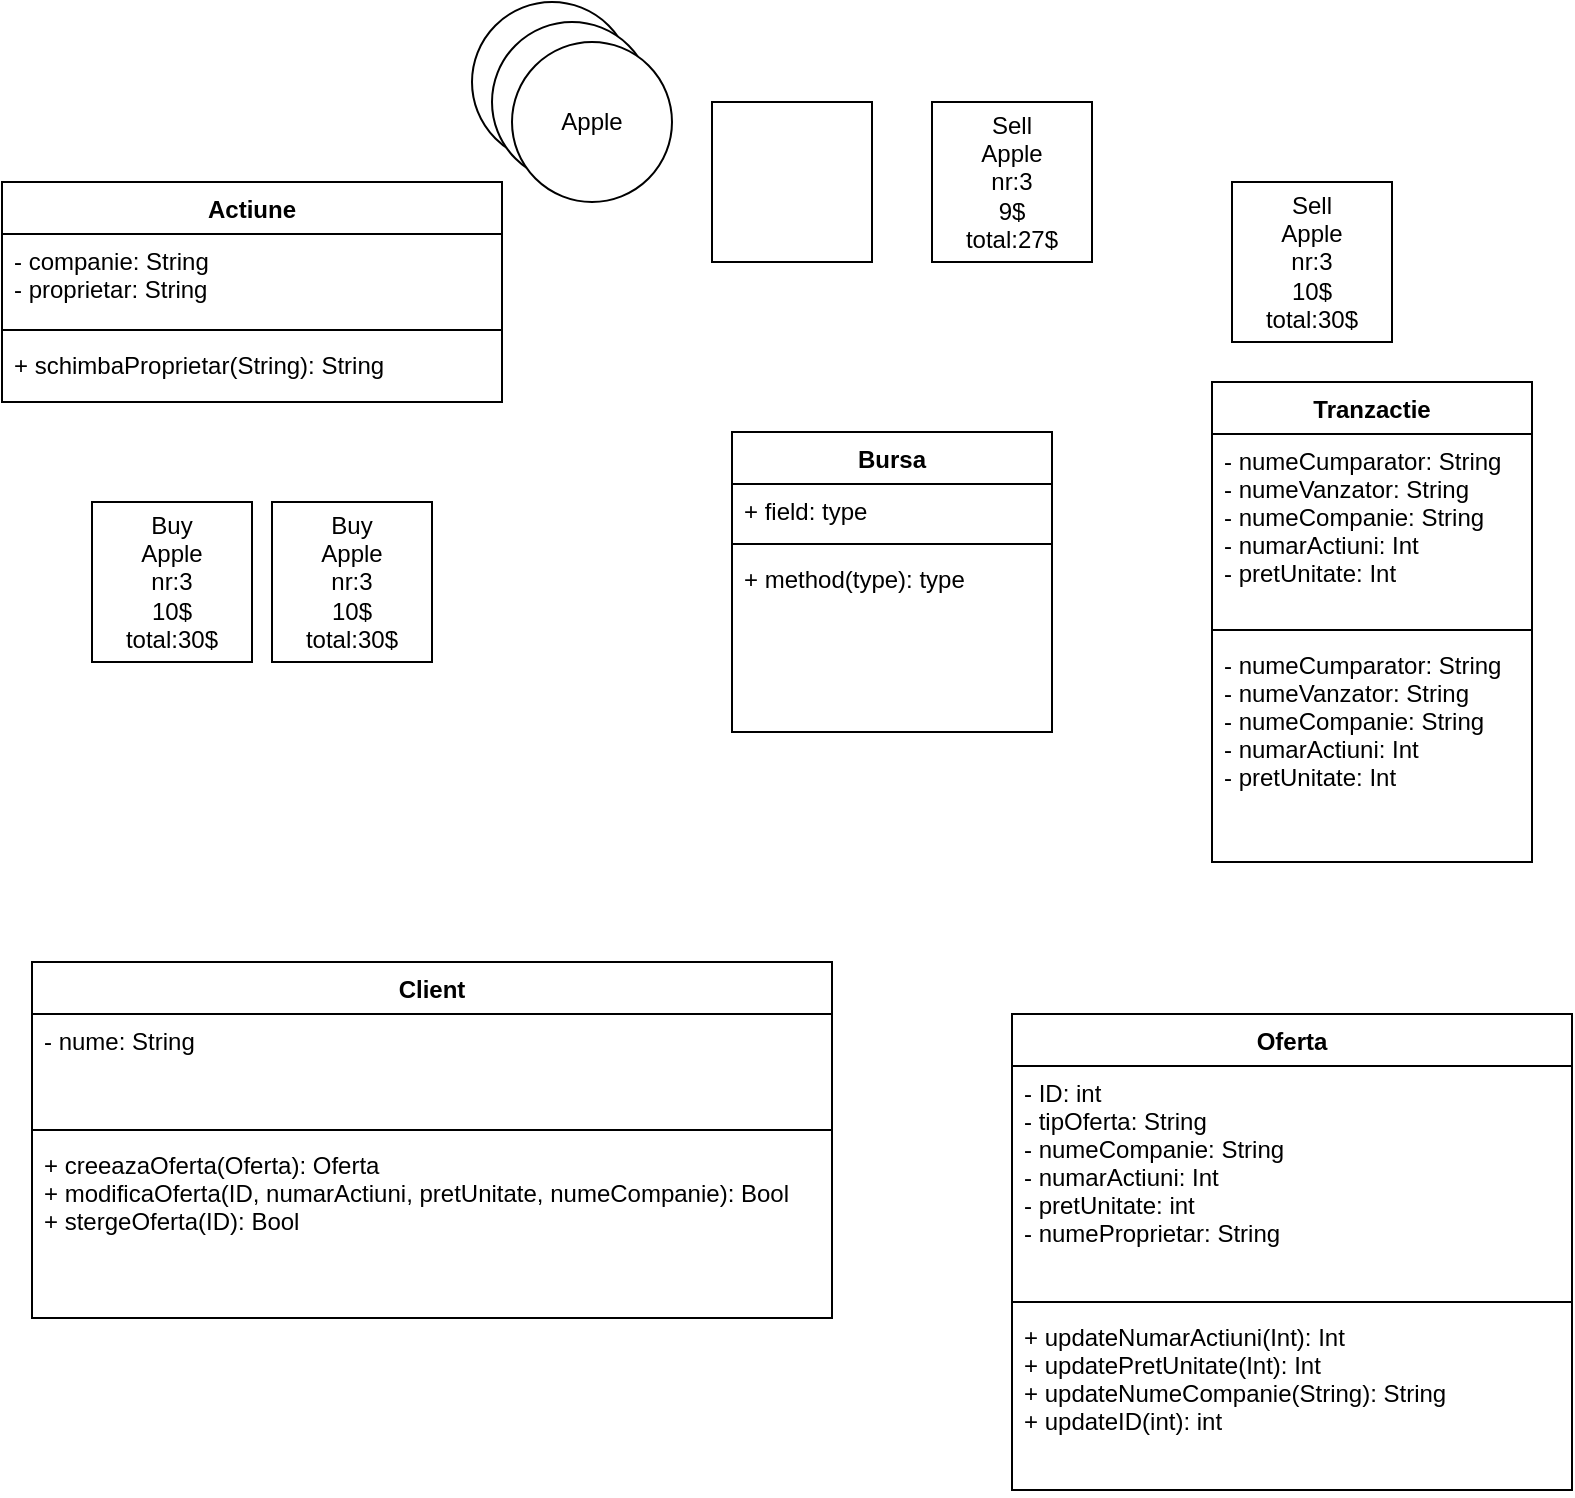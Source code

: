 <mxfile version="12.1.0" type="github" pages="1"><diagram id="9Xd_H_KQtADNy7eV2fk2" name="Page-1"><mxGraphModel dx="1408" dy="1886" grid="1" gridSize="10" guides="1" tooltips="1" connect="1" arrows="1" fold="1" page="1" pageScale="1" pageWidth="850" pageHeight="1100" math="0" shadow="0"><root><mxCell id="0"/><mxCell id="1" parent="0"/><mxCell id="iTe81DwroU4sXbAUzNBc-4" value="Bursa&#10;" style="swimlane;fontStyle=1;align=center;verticalAlign=top;childLayout=stackLayout;horizontal=1;startSize=26;horizontalStack=0;resizeParent=1;resizeParentMax=0;resizeLast=0;collapsible=1;marginBottom=0;" vertex="1" parent="1"><mxGeometry x="380" y="145" width="160" height="150" as="geometry"/></mxCell><mxCell id="iTe81DwroU4sXbAUzNBc-5" value="+ field: type" style="text;strokeColor=none;fillColor=none;align=left;verticalAlign=top;spacingLeft=4;spacingRight=4;overflow=hidden;rotatable=0;points=[[0,0.5],[1,0.5]];portConstraint=eastwest;" vertex="1" parent="iTe81DwroU4sXbAUzNBc-4"><mxGeometry y="26" width="160" height="26" as="geometry"/></mxCell><mxCell id="iTe81DwroU4sXbAUzNBc-6" value="" style="line;strokeWidth=1;fillColor=none;align=left;verticalAlign=middle;spacingTop=-1;spacingLeft=3;spacingRight=3;rotatable=0;labelPosition=right;points=[];portConstraint=eastwest;" vertex="1" parent="iTe81DwroU4sXbAUzNBc-4"><mxGeometry y="52" width="160" height="8" as="geometry"/></mxCell><mxCell id="iTe81DwroU4sXbAUzNBc-7" value="+ method(type): type" style="text;strokeColor=none;fillColor=none;align=left;verticalAlign=top;spacingLeft=4;spacingRight=4;overflow=hidden;rotatable=0;points=[[0,0.5],[1,0.5]];portConstraint=eastwest;" vertex="1" parent="iTe81DwroU4sXbAUzNBc-4"><mxGeometry y="60" width="160" height="90" as="geometry"/></mxCell><mxCell id="iTe81DwroU4sXbAUzNBc-10" value="Buy&lt;br&gt;Apple&lt;br&gt;nr:3&lt;br&gt;10$&lt;br&gt;total:30$" style="whiteSpace=wrap;html=1;aspect=fixed;" vertex="1" parent="1"><mxGeometry x="60" y="180" width="80" height="80" as="geometry"/></mxCell><mxCell id="iTe81DwroU4sXbAUzNBc-11" value="" style="whiteSpace=wrap;html=1;aspect=fixed;" vertex="1" parent="1"><mxGeometry x="370" y="-20" width="80" height="80" as="geometry"/></mxCell><mxCell id="iTe81DwroU4sXbAUzNBc-12" value="Sell&lt;br&gt;Apple&lt;br&gt;nr:3&lt;br&gt;10$&lt;br&gt;total:30$" style="whiteSpace=wrap;html=1;aspect=fixed;" vertex="1" parent="1"><mxGeometry x="630" y="20" width="80" height="80" as="geometry"/></mxCell><mxCell id="iTe81DwroU4sXbAUzNBc-13" value="Sell&lt;br&gt;Apple&lt;br&gt;nr:3&lt;br&gt;9$&lt;br&gt;total:27$" style="whiteSpace=wrap;html=1;aspect=fixed;" vertex="1" parent="1"><mxGeometry x="480" y="-20" width="80" height="80" as="geometry"/></mxCell><mxCell id="iTe81DwroU4sXbAUzNBc-14" value="Apple" style="ellipse;whiteSpace=wrap;html=1;aspect=fixed;" vertex="1" parent="1"><mxGeometry x="250" y="-70" width="80" height="80" as="geometry"/></mxCell><mxCell id="iTe81DwroU4sXbAUzNBc-15" value="Apple" style="ellipse;whiteSpace=wrap;html=1;aspect=fixed;" vertex="1" parent="1"><mxGeometry x="260" y="-60" width="80" height="80" as="geometry"/></mxCell><mxCell id="iTe81DwroU4sXbAUzNBc-16" value="Apple" style="ellipse;whiteSpace=wrap;html=1;aspect=fixed;" vertex="1" parent="1"><mxGeometry x="270" y="-50" width="80" height="80" as="geometry"/></mxCell><mxCell id="iTe81DwroU4sXbAUzNBc-18" value="Actiune" style="swimlane;fontStyle=1;align=center;verticalAlign=top;childLayout=stackLayout;horizontal=1;startSize=26;horizontalStack=0;resizeParent=1;resizeParentMax=0;resizeLast=0;collapsible=1;marginBottom=0;" vertex="1" parent="1"><mxGeometry x="15" y="20" width="250" height="110" as="geometry"/></mxCell><mxCell id="iTe81DwroU4sXbAUzNBc-19" value="- companie: String&#10;- proprietar: String" style="text;strokeColor=none;fillColor=none;align=left;verticalAlign=top;spacingLeft=4;spacingRight=4;overflow=hidden;rotatable=0;points=[[0,0.5],[1,0.5]];portConstraint=eastwest;" vertex="1" parent="iTe81DwroU4sXbAUzNBc-18"><mxGeometry y="26" width="250" height="44" as="geometry"/></mxCell><mxCell id="iTe81DwroU4sXbAUzNBc-20" value="" style="line;strokeWidth=1;fillColor=none;align=left;verticalAlign=middle;spacingTop=-1;spacingLeft=3;spacingRight=3;rotatable=0;labelPosition=right;points=[];portConstraint=eastwest;" vertex="1" parent="iTe81DwroU4sXbAUzNBc-18"><mxGeometry y="70" width="250" height="8" as="geometry"/></mxCell><mxCell id="iTe81DwroU4sXbAUzNBc-21" value="+ schimbaProprietar(String): String" style="text;strokeColor=none;fillColor=none;align=left;verticalAlign=top;spacingLeft=4;spacingRight=4;overflow=hidden;rotatable=0;points=[[0,0.5],[1,0.5]];portConstraint=eastwest;" vertex="1" parent="iTe81DwroU4sXbAUzNBc-18"><mxGeometry y="78" width="250" height="32" as="geometry"/></mxCell><mxCell id="iTe81DwroU4sXbAUzNBc-22" value="Client" style="swimlane;fontStyle=1;align=center;verticalAlign=top;childLayout=stackLayout;horizontal=1;startSize=26;horizontalStack=0;resizeParent=1;resizeParentMax=0;resizeLast=0;collapsible=1;marginBottom=0;" vertex="1" parent="1"><mxGeometry x="30" y="410" width="400" height="178" as="geometry"/></mxCell><mxCell id="iTe81DwroU4sXbAUzNBc-23" value="- nume: String" style="text;strokeColor=none;fillColor=none;align=left;verticalAlign=top;spacingLeft=4;spacingRight=4;overflow=hidden;rotatable=0;points=[[0,0.5],[1,0.5]];portConstraint=eastwest;" vertex="1" parent="iTe81DwroU4sXbAUzNBc-22"><mxGeometry y="26" width="400" height="54" as="geometry"/></mxCell><mxCell id="iTe81DwroU4sXbAUzNBc-24" value="" style="line;strokeWidth=1;fillColor=none;align=left;verticalAlign=middle;spacingTop=-1;spacingLeft=3;spacingRight=3;rotatable=0;labelPosition=right;points=[];portConstraint=eastwest;" vertex="1" parent="iTe81DwroU4sXbAUzNBc-22"><mxGeometry y="80" width="400" height="8" as="geometry"/></mxCell><mxCell id="iTe81DwroU4sXbAUzNBc-25" value="+ creeazaOferta(Oferta): Oferta&#10;+ modificaOferta(ID, numarActiuni, pretUnitate, numeCompanie): Bool&#10;+ stergeOferta(ID): Bool" style="text;strokeColor=none;fillColor=none;align=left;verticalAlign=top;spacingLeft=4;spacingRight=4;overflow=hidden;rotatable=0;points=[[0,0.5],[1,0.5]];portConstraint=eastwest;" vertex="1" parent="iTe81DwroU4sXbAUzNBc-22"><mxGeometry y="88" width="400" height="90" as="geometry"/></mxCell><mxCell id="iTe81DwroU4sXbAUzNBc-26" value="Oferta" style="swimlane;fontStyle=1;align=center;verticalAlign=top;childLayout=stackLayout;horizontal=1;startSize=26;horizontalStack=0;resizeParent=1;resizeParentMax=0;resizeLast=0;collapsible=1;marginBottom=0;" vertex="1" parent="1"><mxGeometry x="520" y="436" width="280" height="238" as="geometry"/></mxCell><mxCell id="iTe81DwroU4sXbAUzNBc-27" value="- ID: int&#10;- tipOferta: String&#10;- numeCompanie: String&#10;- numarActiuni: Int&#10;- pretUnitate: int&#10;- numeProprietar: String" style="text;strokeColor=none;fillColor=none;align=left;verticalAlign=top;spacingLeft=4;spacingRight=4;overflow=hidden;rotatable=0;points=[[0,0.5],[1,0.5]];portConstraint=eastwest;" vertex="1" parent="iTe81DwroU4sXbAUzNBc-26"><mxGeometry y="26" width="280" height="114" as="geometry"/></mxCell><mxCell id="iTe81DwroU4sXbAUzNBc-28" value="" style="line;strokeWidth=1;fillColor=none;align=left;verticalAlign=middle;spacingTop=-1;spacingLeft=3;spacingRight=3;rotatable=0;labelPosition=right;points=[];portConstraint=eastwest;" vertex="1" parent="iTe81DwroU4sXbAUzNBc-26"><mxGeometry y="140" width="280" height="8" as="geometry"/></mxCell><mxCell id="iTe81DwroU4sXbAUzNBc-29" value="+ updateNumarActiuni(Int): Int&#10;+ updatePretUnitate(Int): Int&#10;+ updateNumeCompanie(String): String&#10;+ updateID(int): int&#10;" style="text;strokeColor=none;fillColor=none;align=left;verticalAlign=top;spacingLeft=4;spacingRight=4;overflow=hidden;rotatable=0;points=[[0,0.5],[1,0.5]];portConstraint=eastwest;" vertex="1" parent="iTe81DwroU4sXbAUzNBc-26"><mxGeometry y="148" width="280" height="90" as="geometry"/></mxCell><mxCell id="iTe81DwroU4sXbAUzNBc-30" value="Buy&lt;br&gt;Apple&lt;br&gt;nr:3&lt;br&gt;10$&lt;br&gt;total:30$" style="whiteSpace=wrap;html=1;aspect=fixed;" vertex="1" parent="1"><mxGeometry x="150" y="180" width="80" height="80" as="geometry"/></mxCell><mxCell id="iTe81DwroU4sXbAUzNBc-31" value="Tranzactie" style="swimlane;fontStyle=1;align=center;verticalAlign=top;childLayout=stackLayout;horizontal=1;startSize=26;horizontalStack=0;resizeParent=1;resizeParentMax=0;resizeLast=0;collapsible=1;marginBottom=0;" vertex="1" parent="1"><mxGeometry x="620" y="120" width="160" height="240" as="geometry"/></mxCell><mxCell id="iTe81DwroU4sXbAUzNBc-32" value="- numeCumparator: String&#10;- numeVanzator: String&#10;- numeCompanie: String&#10;- numarActiuni: Int&#10;- pretUnitate: Int" style="text;strokeColor=none;fillColor=none;align=left;verticalAlign=top;spacingLeft=4;spacingRight=4;overflow=hidden;rotatable=0;points=[[0,0.5],[1,0.5]];portConstraint=eastwest;" vertex="1" parent="iTe81DwroU4sXbAUzNBc-31"><mxGeometry y="26" width="160" height="94" as="geometry"/></mxCell><mxCell id="iTe81DwroU4sXbAUzNBc-33" value="" style="line;strokeWidth=1;fillColor=none;align=left;verticalAlign=middle;spacingTop=-1;spacingLeft=3;spacingRight=3;rotatable=0;labelPosition=right;points=[];portConstraint=eastwest;" vertex="1" parent="iTe81DwroU4sXbAUzNBc-31"><mxGeometry y="120" width="160" height="8" as="geometry"/></mxCell><mxCell id="iTe81DwroU4sXbAUzNBc-34" value="- numeCumparator: String&#10;- numeVanzator: String&#10;- numeCompanie: String&#10;- numarActiuni: Int&#10;- pretUnitate: Int" style="text;strokeColor=none;fillColor=none;align=left;verticalAlign=top;spacingLeft=4;spacingRight=4;overflow=hidden;rotatable=0;points=[[0,0.5],[1,0.5]];portConstraint=eastwest;" vertex="1" parent="iTe81DwroU4sXbAUzNBc-31"><mxGeometry y="128" width="160" height="112" as="geometry"/></mxCell></root></mxGraphModel></diagram></mxfile>